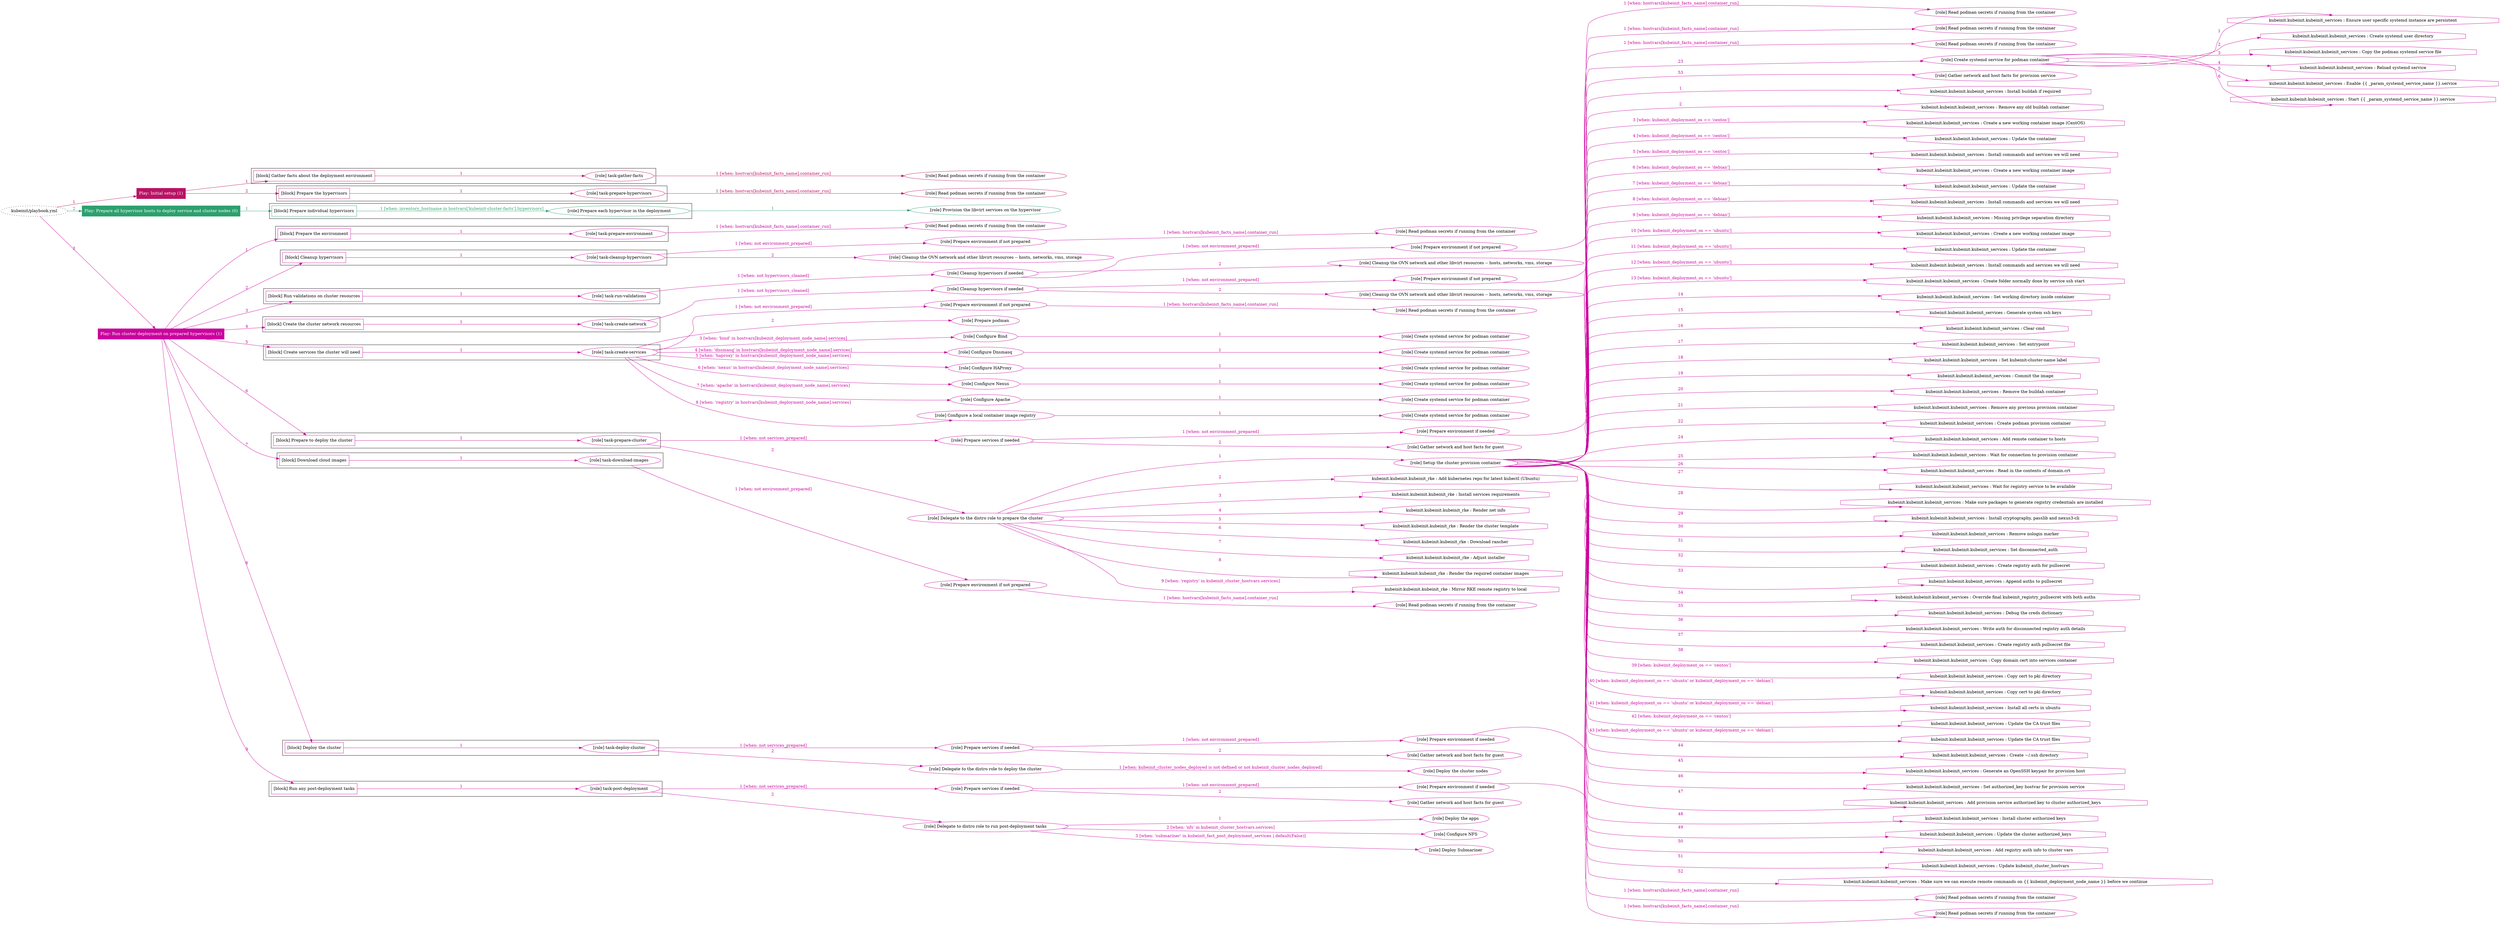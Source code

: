 digraph {
	graph [concentrate=true ordering=in rankdir=LR ratio=fill]
	edge [esep=5 sep=10]
	"kubeinit/playbook.yml" [id=root_node style=dotted]
	play_4ed974c6 [label="Play: Initial setup (1)" color="#ba1264" fontcolor="#ffffff" id=play_4ed974c6 shape=box style=filled tooltip=localhost]
	"kubeinit/playbook.yml" -> play_4ed974c6 [label="1 " color="#ba1264" fontcolor="#ba1264" id=edge_3502dd0c labeltooltip="1 " tooltip="1 "]
	subgraph "Read podman secrets if running from the container" {
		role_e322f9e6 [label="[role] Read podman secrets if running from the container" color="#ba1264" id=role_e322f9e6 tooltip="Read podman secrets if running from the container"]
	}
	subgraph "task-gather-facts" {
		role_d860c1b0 [label="[role] task-gather-facts" color="#ba1264" id=role_d860c1b0 tooltip="task-gather-facts"]
		role_d860c1b0 -> role_e322f9e6 [label="1 [when: hostvars[kubeinit_facts_name].container_run]" color="#ba1264" fontcolor="#ba1264" id=edge_83adfbe0 labeltooltip="1 [when: hostvars[kubeinit_facts_name].container_run]" tooltip="1 [when: hostvars[kubeinit_facts_name].container_run]"]
	}
	subgraph "Read podman secrets if running from the container" {
		role_4dd90dc0 [label="[role] Read podman secrets if running from the container" color="#ba1264" id=role_4dd90dc0 tooltip="Read podman secrets if running from the container"]
	}
	subgraph "task-prepare-hypervisors" {
		role_7896de24 [label="[role] task-prepare-hypervisors" color="#ba1264" id=role_7896de24 tooltip="task-prepare-hypervisors"]
		role_7896de24 -> role_4dd90dc0 [label="1 [when: hostvars[kubeinit_facts_name].container_run]" color="#ba1264" fontcolor="#ba1264" id=edge_e9e4ec7f labeltooltip="1 [when: hostvars[kubeinit_facts_name].container_run]" tooltip="1 [when: hostvars[kubeinit_facts_name].container_run]"]
	}
	subgraph "Play: Initial setup (1)" {
		play_4ed974c6 -> block_23f55a0b [label=1 color="#ba1264" fontcolor="#ba1264" id=edge_6f2272f2 labeltooltip=1 tooltip=1]
		subgraph cluster_block_23f55a0b {
			block_23f55a0b [label="[block] Gather facts about the deployment environment" color="#ba1264" id=block_23f55a0b labeltooltip="Gather facts about the deployment environment" shape=box tooltip="Gather facts about the deployment environment"]
			block_23f55a0b -> role_d860c1b0 [label="1 " color="#ba1264" fontcolor="#ba1264" id=edge_f7263f0b labeltooltip="1 " tooltip="1 "]
		}
		play_4ed974c6 -> block_c9e9b128 [label=2 color="#ba1264" fontcolor="#ba1264" id=edge_e365320d labeltooltip=2 tooltip=2]
		subgraph cluster_block_c9e9b128 {
			block_c9e9b128 [label="[block] Prepare the hypervisors" color="#ba1264" id=block_c9e9b128 labeltooltip="Prepare the hypervisors" shape=box tooltip="Prepare the hypervisors"]
			block_c9e9b128 -> role_7896de24 [label="1 " color="#ba1264" fontcolor="#ba1264" id=edge_f1234fc6 labeltooltip="1 " tooltip="1 "]
		}
	}
	play_cc86005b [label="Play: Prepare all hypervisor hosts to deploy service and cluster nodes (0)" color="#2ca06e" fontcolor="#ffffff" id=play_cc86005b shape=box style=filled tooltip="Play: Prepare all hypervisor hosts to deploy service and cluster nodes (0)"]
	"kubeinit/playbook.yml" -> play_cc86005b [label="2 " color="#2ca06e" fontcolor="#2ca06e" id=edge_940e5cd8 labeltooltip="2 " tooltip="2 "]
	subgraph "Provision the libvirt services on the hypervisor" {
		role_e464e288 [label="[role] Provision the libvirt services on the hypervisor" color="#2ca06e" id=role_e464e288 tooltip="Provision the libvirt services on the hypervisor"]
	}
	subgraph "Prepare each hypervisor in the deployment" {
		role_8704a6bc [label="[role] Prepare each hypervisor in the deployment" color="#2ca06e" id=role_8704a6bc tooltip="Prepare each hypervisor in the deployment"]
		role_8704a6bc -> role_e464e288 [label="1 " color="#2ca06e" fontcolor="#2ca06e" id=edge_99816568 labeltooltip="1 " tooltip="1 "]
	}
	subgraph "Play: Prepare all hypervisor hosts to deploy service and cluster nodes (0)" {
		play_cc86005b -> block_7fe30bbe [label=1 color="#2ca06e" fontcolor="#2ca06e" id=edge_c4c4f1b2 labeltooltip=1 tooltip=1]
		subgraph cluster_block_7fe30bbe {
			block_7fe30bbe [label="[block] Prepare individual hypervisors" color="#2ca06e" id=block_7fe30bbe labeltooltip="Prepare individual hypervisors" shape=box tooltip="Prepare individual hypervisors"]
			block_7fe30bbe -> role_8704a6bc [label="1 [when: inventory_hostname in hostvars['kubeinit-cluster-facts'].hypervisors]" color="#2ca06e" fontcolor="#2ca06e" id=edge_c1729a44 labeltooltip="1 [when: inventory_hostname in hostvars['kubeinit-cluster-facts'].hypervisors]" tooltip="1 [when: inventory_hostname in hostvars['kubeinit-cluster-facts'].hypervisors]"]
		}
	}
	play_bb24039f [label="Play: Run cluster deployment on prepared hypervisors (1)" color="#ca029d" fontcolor="#ffffff" id=play_bb24039f shape=box style=filled tooltip=localhost]
	"kubeinit/playbook.yml" -> play_bb24039f [label="3 " color="#ca029d" fontcolor="#ca029d" id=edge_c0efe6e6 labeltooltip="3 " tooltip="3 "]
	subgraph "Read podman secrets if running from the container" {
		role_c1d3872c [label="[role] Read podman secrets if running from the container" color="#ca029d" id=role_c1d3872c tooltip="Read podman secrets if running from the container"]
	}
	subgraph "task-prepare-environment" {
		role_d5bf420d [label="[role] task-prepare-environment" color="#ca029d" id=role_d5bf420d tooltip="task-prepare-environment"]
		role_d5bf420d -> role_c1d3872c [label="1 [when: hostvars[kubeinit_facts_name].container_run]" color="#ca029d" fontcolor="#ca029d" id=edge_8ee59d4a labeltooltip="1 [when: hostvars[kubeinit_facts_name].container_run]" tooltip="1 [when: hostvars[kubeinit_facts_name].container_run]"]
	}
	subgraph "Read podman secrets if running from the container" {
		role_aff261a1 [label="[role] Read podman secrets if running from the container" color="#ca029d" id=role_aff261a1 tooltip="Read podman secrets if running from the container"]
	}
	subgraph "Prepare environment if not prepared" {
		role_e32c2414 [label="[role] Prepare environment if not prepared" color="#ca029d" id=role_e32c2414 tooltip="Prepare environment if not prepared"]
		role_e32c2414 -> role_aff261a1 [label="1 [when: hostvars[kubeinit_facts_name].container_run]" color="#ca029d" fontcolor="#ca029d" id=edge_7ad17735 labeltooltip="1 [when: hostvars[kubeinit_facts_name].container_run]" tooltip="1 [when: hostvars[kubeinit_facts_name].container_run]"]
	}
	subgraph "Cleanup the OVN network and other libvirt resources -- hosts, networks, vms, storage" {
		role_0198b4a4 [label="[role] Cleanup the OVN network and other libvirt resources -- hosts, networks, vms, storage" color="#ca029d" id=role_0198b4a4 tooltip="Cleanup the OVN network and other libvirt resources -- hosts, networks, vms, storage"]
	}
	subgraph "task-cleanup-hypervisors" {
		role_80fb40d0 [label="[role] task-cleanup-hypervisors" color="#ca029d" id=role_80fb40d0 tooltip="task-cleanup-hypervisors"]
		role_80fb40d0 -> role_e32c2414 [label="1 [when: not environment_prepared]" color="#ca029d" fontcolor="#ca029d" id=edge_966caaab labeltooltip="1 [when: not environment_prepared]" tooltip="1 [when: not environment_prepared]"]
		role_80fb40d0 -> role_0198b4a4 [label="2 " color="#ca029d" fontcolor="#ca029d" id=edge_64e09d07 labeltooltip="2 " tooltip="2 "]
	}
	subgraph "Read podman secrets if running from the container" {
		role_7515bd42 [label="[role] Read podman secrets if running from the container" color="#ca029d" id=role_7515bd42 tooltip="Read podman secrets if running from the container"]
	}
	subgraph "Prepare environment if not prepared" {
		role_5b91c46c [label="[role] Prepare environment if not prepared" color="#ca029d" id=role_5b91c46c tooltip="Prepare environment if not prepared"]
		role_5b91c46c -> role_7515bd42 [label="1 [when: hostvars[kubeinit_facts_name].container_run]" color="#ca029d" fontcolor="#ca029d" id=edge_d69d2ebb labeltooltip="1 [when: hostvars[kubeinit_facts_name].container_run]" tooltip="1 [when: hostvars[kubeinit_facts_name].container_run]"]
	}
	subgraph "Cleanup the OVN network and other libvirt resources -- hosts, networks, vms, storage" {
		role_6e980b68 [label="[role] Cleanup the OVN network and other libvirt resources -- hosts, networks, vms, storage" color="#ca029d" id=role_6e980b68 tooltip="Cleanup the OVN network and other libvirt resources -- hosts, networks, vms, storage"]
	}
	subgraph "Cleanup hypervisors if needed" {
		role_7d8fa575 [label="[role] Cleanup hypervisors if needed" color="#ca029d" id=role_7d8fa575 tooltip="Cleanup hypervisors if needed"]
		role_7d8fa575 -> role_5b91c46c [label="1 [when: not environment_prepared]" color="#ca029d" fontcolor="#ca029d" id=edge_1ff79e64 labeltooltip="1 [when: not environment_prepared]" tooltip="1 [when: not environment_prepared]"]
		role_7d8fa575 -> role_6e980b68 [label="2 " color="#ca029d" fontcolor="#ca029d" id=edge_5e1e6569 labeltooltip="2 " tooltip="2 "]
	}
	subgraph "task-run-validations" {
		role_5085093f [label="[role] task-run-validations" color="#ca029d" id=role_5085093f tooltip="task-run-validations"]
		role_5085093f -> role_7d8fa575 [label="1 [when: not hypervisors_cleaned]" color="#ca029d" fontcolor="#ca029d" id=edge_0d9d2977 labeltooltip="1 [when: not hypervisors_cleaned]" tooltip="1 [when: not hypervisors_cleaned]"]
	}
	subgraph "Read podman secrets if running from the container" {
		role_91914d71 [label="[role] Read podman secrets if running from the container" color="#ca029d" id=role_91914d71 tooltip="Read podman secrets if running from the container"]
	}
	subgraph "Prepare environment if not prepared" {
		role_431698ab [label="[role] Prepare environment if not prepared" color="#ca029d" id=role_431698ab tooltip="Prepare environment if not prepared"]
		role_431698ab -> role_91914d71 [label="1 [when: hostvars[kubeinit_facts_name].container_run]" color="#ca029d" fontcolor="#ca029d" id=edge_a6a7f21a labeltooltip="1 [when: hostvars[kubeinit_facts_name].container_run]" tooltip="1 [when: hostvars[kubeinit_facts_name].container_run]"]
	}
	subgraph "Cleanup the OVN network and other libvirt resources -- hosts, networks, vms, storage" {
		role_076d1257 [label="[role] Cleanup the OVN network and other libvirt resources -- hosts, networks, vms, storage" color="#ca029d" id=role_076d1257 tooltip="Cleanup the OVN network and other libvirt resources -- hosts, networks, vms, storage"]
	}
	subgraph "Cleanup hypervisors if needed" {
		role_8d7de673 [label="[role] Cleanup hypervisors if needed" color="#ca029d" id=role_8d7de673 tooltip="Cleanup hypervisors if needed"]
		role_8d7de673 -> role_431698ab [label="1 [when: not environment_prepared]" color="#ca029d" fontcolor="#ca029d" id=edge_bb134dc6 labeltooltip="1 [when: not environment_prepared]" tooltip="1 [when: not environment_prepared]"]
		role_8d7de673 -> role_076d1257 [label="2 " color="#ca029d" fontcolor="#ca029d" id=edge_6f41121f labeltooltip="2 " tooltip="2 "]
	}
	subgraph "task-create-network" {
		role_d8c6975b [label="[role] task-create-network" color="#ca029d" id=role_d8c6975b tooltip="task-create-network"]
		role_d8c6975b -> role_8d7de673 [label="1 [when: not hypervisors_cleaned]" color="#ca029d" fontcolor="#ca029d" id=edge_0378b106 labeltooltip="1 [when: not hypervisors_cleaned]" tooltip="1 [when: not hypervisors_cleaned]"]
	}
	subgraph "Read podman secrets if running from the container" {
		role_fa3021c0 [label="[role] Read podman secrets if running from the container" color="#ca029d" id=role_fa3021c0 tooltip="Read podman secrets if running from the container"]
	}
	subgraph "Prepare environment if not prepared" {
		role_e2d4dac8 [label="[role] Prepare environment if not prepared" color="#ca029d" id=role_e2d4dac8 tooltip="Prepare environment if not prepared"]
		role_e2d4dac8 -> role_fa3021c0 [label="1 [when: hostvars[kubeinit_facts_name].container_run]" color="#ca029d" fontcolor="#ca029d" id=edge_6b378ffb labeltooltip="1 [when: hostvars[kubeinit_facts_name].container_run]" tooltip="1 [when: hostvars[kubeinit_facts_name].container_run]"]
	}
	subgraph "Prepare podman" {
		role_3dcf66f2 [label="[role] Prepare podman" color="#ca029d" id=role_3dcf66f2 tooltip="Prepare podman"]
	}
	subgraph "Create systemd service for podman container" {
		role_12626666 [label="[role] Create systemd service for podman container" color="#ca029d" id=role_12626666 tooltip="Create systemd service for podman container"]
	}
	subgraph "Configure Bind" {
		role_3e30b95f [label="[role] Configure Bind" color="#ca029d" id=role_3e30b95f tooltip="Configure Bind"]
		role_3e30b95f -> role_12626666 [label="1 " color="#ca029d" fontcolor="#ca029d" id=edge_10f397ec labeltooltip="1 " tooltip="1 "]
	}
	subgraph "Create systemd service for podman container" {
		role_df160503 [label="[role] Create systemd service for podman container" color="#ca029d" id=role_df160503 tooltip="Create systemd service for podman container"]
	}
	subgraph "Configure Dnsmasq" {
		role_0aa73e51 [label="[role] Configure Dnsmasq" color="#ca029d" id=role_0aa73e51 tooltip="Configure Dnsmasq"]
		role_0aa73e51 -> role_df160503 [label="1 " color="#ca029d" fontcolor="#ca029d" id=edge_dd72f3f1 labeltooltip="1 " tooltip="1 "]
	}
	subgraph "Create systemd service for podman container" {
		role_b7735183 [label="[role] Create systemd service for podman container" color="#ca029d" id=role_b7735183 tooltip="Create systemd service for podman container"]
	}
	subgraph "Configure HAProxy" {
		role_95934783 [label="[role] Configure HAProxy" color="#ca029d" id=role_95934783 tooltip="Configure HAProxy"]
		role_95934783 -> role_b7735183 [label="1 " color="#ca029d" fontcolor="#ca029d" id=edge_7c33e314 labeltooltip="1 " tooltip="1 "]
	}
	subgraph "Create systemd service for podman container" {
		role_214136c2 [label="[role] Create systemd service for podman container" color="#ca029d" id=role_214136c2 tooltip="Create systemd service for podman container"]
	}
	subgraph "Configure Nexus" {
		role_41ae2875 [label="[role] Configure Nexus" color="#ca029d" id=role_41ae2875 tooltip="Configure Nexus"]
		role_41ae2875 -> role_214136c2 [label="1 " color="#ca029d" fontcolor="#ca029d" id=edge_87d44594 labeltooltip="1 " tooltip="1 "]
	}
	subgraph "Create systemd service for podman container" {
		role_8a03486b [label="[role] Create systemd service for podman container" color="#ca029d" id=role_8a03486b tooltip="Create systemd service for podman container"]
	}
	subgraph "Configure Apache" {
		role_27036319 [label="[role] Configure Apache" color="#ca029d" id=role_27036319 tooltip="Configure Apache"]
		role_27036319 -> role_8a03486b [label="1 " color="#ca029d" fontcolor="#ca029d" id=edge_68dc4235 labeltooltip="1 " tooltip="1 "]
	}
	subgraph "Create systemd service for podman container" {
		role_c2d51e2f [label="[role] Create systemd service for podman container" color="#ca029d" id=role_c2d51e2f tooltip="Create systemd service for podman container"]
	}
	subgraph "Configure a local container image registry" {
		role_c8f785d3 [label="[role] Configure a local container image registry" color="#ca029d" id=role_c8f785d3 tooltip="Configure a local container image registry"]
		role_c8f785d3 -> role_c2d51e2f [label="1 " color="#ca029d" fontcolor="#ca029d" id=edge_93ef1204 labeltooltip="1 " tooltip="1 "]
	}
	subgraph "task-create-services" {
		role_38660783 [label="[role] task-create-services" color="#ca029d" id=role_38660783 tooltip="task-create-services"]
		role_38660783 -> role_e2d4dac8 [label="1 [when: not environment_prepared]" color="#ca029d" fontcolor="#ca029d" id=edge_6397b952 labeltooltip="1 [when: not environment_prepared]" tooltip="1 [when: not environment_prepared]"]
		role_38660783 -> role_3dcf66f2 [label="2 " color="#ca029d" fontcolor="#ca029d" id=edge_bc6bbf07 labeltooltip="2 " tooltip="2 "]
		role_38660783 -> role_3e30b95f [label="3 [when: 'bind' in hostvars[kubeinit_deployment_node_name].services]" color="#ca029d" fontcolor="#ca029d" id=edge_0931d642 labeltooltip="3 [when: 'bind' in hostvars[kubeinit_deployment_node_name].services]" tooltip="3 [when: 'bind' in hostvars[kubeinit_deployment_node_name].services]"]
		role_38660783 -> role_0aa73e51 [label="4 [when: 'dnsmasq' in hostvars[kubeinit_deployment_node_name].services]" color="#ca029d" fontcolor="#ca029d" id=edge_ec3655fa labeltooltip="4 [when: 'dnsmasq' in hostvars[kubeinit_deployment_node_name].services]" tooltip="4 [when: 'dnsmasq' in hostvars[kubeinit_deployment_node_name].services]"]
		role_38660783 -> role_95934783 [label="5 [when: 'haproxy' in hostvars[kubeinit_deployment_node_name].services]" color="#ca029d" fontcolor="#ca029d" id=edge_9c0e74b7 labeltooltip="5 [when: 'haproxy' in hostvars[kubeinit_deployment_node_name].services]" tooltip="5 [when: 'haproxy' in hostvars[kubeinit_deployment_node_name].services]"]
		role_38660783 -> role_41ae2875 [label="6 [when: 'nexus' in hostvars[kubeinit_deployment_node_name].services]" color="#ca029d" fontcolor="#ca029d" id=edge_87e82765 labeltooltip="6 [when: 'nexus' in hostvars[kubeinit_deployment_node_name].services]" tooltip="6 [when: 'nexus' in hostvars[kubeinit_deployment_node_name].services]"]
		role_38660783 -> role_27036319 [label="7 [when: 'apache' in hostvars[kubeinit_deployment_node_name].services]" color="#ca029d" fontcolor="#ca029d" id=edge_f71b91b1 labeltooltip="7 [when: 'apache' in hostvars[kubeinit_deployment_node_name].services]" tooltip="7 [when: 'apache' in hostvars[kubeinit_deployment_node_name].services]"]
		role_38660783 -> role_c8f785d3 [label="8 [when: 'registry' in hostvars[kubeinit_deployment_node_name].services]" color="#ca029d" fontcolor="#ca029d" id=edge_a7698f1f labeltooltip="8 [when: 'registry' in hostvars[kubeinit_deployment_node_name].services]" tooltip="8 [when: 'registry' in hostvars[kubeinit_deployment_node_name].services]"]
	}
	subgraph "Read podman secrets if running from the container" {
		role_2413148a [label="[role] Read podman secrets if running from the container" color="#ca029d" id=role_2413148a tooltip="Read podman secrets if running from the container"]
	}
	subgraph "Prepare environment if needed" {
		role_d54131b1 [label="[role] Prepare environment if needed" color="#ca029d" id=role_d54131b1 tooltip="Prepare environment if needed"]
		role_d54131b1 -> role_2413148a [label="1 [when: hostvars[kubeinit_facts_name].container_run]" color="#ca029d" fontcolor="#ca029d" id=edge_ad311c39 labeltooltip="1 [when: hostvars[kubeinit_facts_name].container_run]" tooltip="1 [when: hostvars[kubeinit_facts_name].container_run]"]
	}
	subgraph "Gather network and host facts for guest" {
		role_09e1a03f [label="[role] Gather network and host facts for guest" color="#ca029d" id=role_09e1a03f tooltip="Gather network and host facts for guest"]
	}
	subgraph "Prepare services if needed" {
		role_2892faeb [label="[role] Prepare services if needed" color="#ca029d" id=role_2892faeb tooltip="Prepare services if needed"]
		role_2892faeb -> role_d54131b1 [label="1 [when: not environment_prepared]" color="#ca029d" fontcolor="#ca029d" id=edge_34e07ec4 labeltooltip="1 [when: not environment_prepared]" tooltip="1 [when: not environment_prepared]"]
		role_2892faeb -> role_09e1a03f [label="2 " color="#ca029d" fontcolor="#ca029d" id=edge_dc0f452c labeltooltip="2 " tooltip="2 "]
	}
	subgraph "Create systemd service for podman container" {
		role_70157cbc [label="[role] Create systemd service for podman container" color="#ca029d" id=role_70157cbc tooltip="Create systemd service for podman container"]
		task_20022c07 [label="kubeinit.kubeinit.kubeinit_services : Ensure user specific systemd instance are persistent" color="#ca029d" id=task_20022c07 shape=octagon tooltip="kubeinit.kubeinit.kubeinit_services : Ensure user specific systemd instance are persistent"]
		role_70157cbc -> task_20022c07 [label="1 " color="#ca029d" fontcolor="#ca029d" id=edge_4e50287b labeltooltip="1 " tooltip="1 "]
		task_cea78550 [label="kubeinit.kubeinit.kubeinit_services : Create systemd user directory" color="#ca029d" id=task_cea78550 shape=octagon tooltip="kubeinit.kubeinit.kubeinit_services : Create systemd user directory"]
		role_70157cbc -> task_cea78550 [label="2 " color="#ca029d" fontcolor="#ca029d" id=edge_63d82c64 labeltooltip="2 " tooltip="2 "]
		task_78acad8c [label="kubeinit.kubeinit.kubeinit_services : Copy the podman systemd service file" color="#ca029d" id=task_78acad8c shape=octagon tooltip="kubeinit.kubeinit.kubeinit_services : Copy the podman systemd service file"]
		role_70157cbc -> task_78acad8c [label="3 " color="#ca029d" fontcolor="#ca029d" id=edge_37a03a34 labeltooltip="3 " tooltip="3 "]
		task_f22a7503 [label="kubeinit.kubeinit.kubeinit_services : Reload systemd service" color="#ca029d" id=task_f22a7503 shape=octagon tooltip="kubeinit.kubeinit.kubeinit_services : Reload systemd service"]
		role_70157cbc -> task_f22a7503 [label="4 " color="#ca029d" fontcolor="#ca029d" id=edge_1e18ecc4 labeltooltip="4 " tooltip="4 "]
		task_b963e2f5 [label="kubeinit.kubeinit.kubeinit_services : Enable {{ _param_systemd_service_name }}.service" color="#ca029d" id=task_b963e2f5 shape=octagon tooltip="kubeinit.kubeinit.kubeinit_services : Enable {{ _param_systemd_service_name }}.service"]
		role_70157cbc -> task_b963e2f5 [label="5 " color="#ca029d" fontcolor="#ca029d" id=edge_e44602a3 labeltooltip="5 " tooltip="5 "]
		task_1f282bc1 [label="kubeinit.kubeinit.kubeinit_services : Start {{ _param_systemd_service_name }}.service" color="#ca029d" id=task_1f282bc1 shape=octagon tooltip="kubeinit.kubeinit.kubeinit_services : Start {{ _param_systemd_service_name }}.service"]
		role_70157cbc -> task_1f282bc1 [label="6 " color="#ca029d" fontcolor="#ca029d" id=edge_45276f06 labeltooltip="6 " tooltip="6 "]
	}
	subgraph "Gather network and host facts for provision service" {
		role_62321b39 [label="[role] Gather network and host facts for provision service" color="#ca029d" id=role_62321b39 tooltip="Gather network and host facts for provision service"]
	}
	subgraph "Setup the cluster provision container" {
		role_de0db20b [label="[role] Setup the cluster provision container" color="#ca029d" id=role_de0db20b tooltip="Setup the cluster provision container"]
		task_02db4e85 [label="kubeinit.kubeinit.kubeinit_services : Install buildah if required" color="#ca029d" id=task_02db4e85 shape=octagon tooltip="kubeinit.kubeinit.kubeinit_services : Install buildah if required"]
		role_de0db20b -> task_02db4e85 [label="1 " color="#ca029d" fontcolor="#ca029d" id=edge_87e5dd96 labeltooltip="1 " tooltip="1 "]
		task_91f413b6 [label="kubeinit.kubeinit.kubeinit_services : Remove any old buildah container" color="#ca029d" id=task_91f413b6 shape=octagon tooltip="kubeinit.kubeinit.kubeinit_services : Remove any old buildah container"]
		role_de0db20b -> task_91f413b6 [label="2 " color="#ca029d" fontcolor="#ca029d" id=edge_334c8a9c labeltooltip="2 " tooltip="2 "]
		task_5f9f1f0c [label="kubeinit.kubeinit.kubeinit_services : Create a new working container image (CentOS)" color="#ca029d" id=task_5f9f1f0c shape=octagon tooltip="kubeinit.kubeinit.kubeinit_services : Create a new working container image (CentOS)"]
		role_de0db20b -> task_5f9f1f0c [label="3 [when: kubeinit_deployment_os == 'centos']" color="#ca029d" fontcolor="#ca029d" id=edge_e6c5e401 labeltooltip="3 [when: kubeinit_deployment_os == 'centos']" tooltip="3 [when: kubeinit_deployment_os == 'centos']"]
		task_2d605b63 [label="kubeinit.kubeinit.kubeinit_services : Update the container" color="#ca029d" id=task_2d605b63 shape=octagon tooltip="kubeinit.kubeinit.kubeinit_services : Update the container"]
		role_de0db20b -> task_2d605b63 [label="4 [when: kubeinit_deployment_os == 'centos']" color="#ca029d" fontcolor="#ca029d" id=edge_805f4c48 labeltooltip="4 [when: kubeinit_deployment_os == 'centos']" tooltip="4 [when: kubeinit_deployment_os == 'centos']"]
		task_6f984af8 [label="kubeinit.kubeinit.kubeinit_services : Install commands and services we will need" color="#ca029d" id=task_6f984af8 shape=octagon tooltip="kubeinit.kubeinit.kubeinit_services : Install commands and services we will need"]
		role_de0db20b -> task_6f984af8 [label="5 [when: kubeinit_deployment_os == 'centos']" color="#ca029d" fontcolor="#ca029d" id=edge_badac0a1 labeltooltip="5 [when: kubeinit_deployment_os == 'centos']" tooltip="5 [when: kubeinit_deployment_os == 'centos']"]
		task_a5fc5082 [label="kubeinit.kubeinit.kubeinit_services : Create a new working container image" color="#ca029d" id=task_a5fc5082 shape=octagon tooltip="kubeinit.kubeinit.kubeinit_services : Create a new working container image"]
		role_de0db20b -> task_a5fc5082 [label="6 [when: kubeinit_deployment_os == 'debian']" color="#ca029d" fontcolor="#ca029d" id=edge_8ec15257 labeltooltip="6 [when: kubeinit_deployment_os == 'debian']" tooltip="6 [when: kubeinit_deployment_os == 'debian']"]
		task_f809bf6d [label="kubeinit.kubeinit.kubeinit_services : Update the container" color="#ca029d" id=task_f809bf6d shape=octagon tooltip="kubeinit.kubeinit.kubeinit_services : Update the container"]
		role_de0db20b -> task_f809bf6d [label="7 [when: kubeinit_deployment_os == 'debian']" color="#ca029d" fontcolor="#ca029d" id=edge_8b2e5044 labeltooltip="7 [when: kubeinit_deployment_os == 'debian']" tooltip="7 [when: kubeinit_deployment_os == 'debian']"]
		task_42e2eb56 [label="kubeinit.kubeinit.kubeinit_services : Install commands and services we will need" color="#ca029d" id=task_42e2eb56 shape=octagon tooltip="kubeinit.kubeinit.kubeinit_services : Install commands and services we will need"]
		role_de0db20b -> task_42e2eb56 [label="8 [when: kubeinit_deployment_os == 'debian']" color="#ca029d" fontcolor="#ca029d" id=edge_135ae6de labeltooltip="8 [when: kubeinit_deployment_os == 'debian']" tooltip="8 [when: kubeinit_deployment_os == 'debian']"]
		task_4439094c [label="kubeinit.kubeinit.kubeinit_services : Missing privilege separation directory" color="#ca029d" id=task_4439094c shape=octagon tooltip="kubeinit.kubeinit.kubeinit_services : Missing privilege separation directory"]
		role_de0db20b -> task_4439094c [label="9 [when: kubeinit_deployment_os == 'debian']" color="#ca029d" fontcolor="#ca029d" id=edge_8c333a1e labeltooltip="9 [when: kubeinit_deployment_os == 'debian']" tooltip="9 [when: kubeinit_deployment_os == 'debian']"]
		task_e1647133 [label="kubeinit.kubeinit.kubeinit_services : Create a new working container image" color="#ca029d" id=task_e1647133 shape=octagon tooltip="kubeinit.kubeinit.kubeinit_services : Create a new working container image"]
		role_de0db20b -> task_e1647133 [label="10 [when: kubeinit_deployment_os == 'ubuntu']" color="#ca029d" fontcolor="#ca029d" id=edge_358fc568 labeltooltip="10 [when: kubeinit_deployment_os == 'ubuntu']" tooltip="10 [when: kubeinit_deployment_os == 'ubuntu']"]
		task_1a5c662f [label="kubeinit.kubeinit.kubeinit_services : Update the container" color="#ca029d" id=task_1a5c662f shape=octagon tooltip="kubeinit.kubeinit.kubeinit_services : Update the container"]
		role_de0db20b -> task_1a5c662f [label="11 [when: kubeinit_deployment_os == 'ubuntu']" color="#ca029d" fontcolor="#ca029d" id=edge_9c50dcee labeltooltip="11 [when: kubeinit_deployment_os == 'ubuntu']" tooltip="11 [when: kubeinit_deployment_os == 'ubuntu']"]
		task_e17d2db9 [label="kubeinit.kubeinit.kubeinit_services : Install commands and services we will need" color="#ca029d" id=task_e17d2db9 shape=octagon tooltip="kubeinit.kubeinit.kubeinit_services : Install commands and services we will need"]
		role_de0db20b -> task_e17d2db9 [label="12 [when: kubeinit_deployment_os == 'ubuntu']" color="#ca029d" fontcolor="#ca029d" id=edge_8b3d9ca4 labeltooltip="12 [when: kubeinit_deployment_os == 'ubuntu']" tooltip="12 [when: kubeinit_deployment_os == 'ubuntu']"]
		task_90f1e8e7 [label="kubeinit.kubeinit.kubeinit_services : Create folder normally done by service ssh start" color="#ca029d" id=task_90f1e8e7 shape=octagon tooltip="kubeinit.kubeinit.kubeinit_services : Create folder normally done by service ssh start"]
		role_de0db20b -> task_90f1e8e7 [label="13 [when: kubeinit_deployment_os == 'ubuntu']" color="#ca029d" fontcolor="#ca029d" id=edge_8fca3e33 labeltooltip="13 [when: kubeinit_deployment_os == 'ubuntu']" tooltip="13 [when: kubeinit_deployment_os == 'ubuntu']"]
		task_dc4d7e87 [label="kubeinit.kubeinit.kubeinit_services : Set working directory inside container" color="#ca029d" id=task_dc4d7e87 shape=octagon tooltip="kubeinit.kubeinit.kubeinit_services : Set working directory inside container"]
		role_de0db20b -> task_dc4d7e87 [label="14 " color="#ca029d" fontcolor="#ca029d" id=edge_efc23e7f labeltooltip="14 " tooltip="14 "]
		task_44ed0af4 [label="kubeinit.kubeinit.kubeinit_services : Generate system ssh keys" color="#ca029d" id=task_44ed0af4 shape=octagon tooltip="kubeinit.kubeinit.kubeinit_services : Generate system ssh keys"]
		role_de0db20b -> task_44ed0af4 [label="15 " color="#ca029d" fontcolor="#ca029d" id=edge_3026b5ff labeltooltip="15 " tooltip="15 "]
		task_cedf438a [label="kubeinit.kubeinit.kubeinit_services : Clear cmd" color="#ca029d" id=task_cedf438a shape=octagon tooltip="kubeinit.kubeinit.kubeinit_services : Clear cmd"]
		role_de0db20b -> task_cedf438a [label="16 " color="#ca029d" fontcolor="#ca029d" id=edge_df83df07 labeltooltip="16 " tooltip="16 "]
		task_dcb5ef74 [label="kubeinit.kubeinit.kubeinit_services : Set entrypoint" color="#ca029d" id=task_dcb5ef74 shape=octagon tooltip="kubeinit.kubeinit.kubeinit_services : Set entrypoint"]
		role_de0db20b -> task_dcb5ef74 [label="17 " color="#ca029d" fontcolor="#ca029d" id=edge_9e967dd7 labeltooltip="17 " tooltip="17 "]
		task_5706ee3c [label="kubeinit.kubeinit.kubeinit_services : Set kubeinit-cluster-name label" color="#ca029d" id=task_5706ee3c shape=octagon tooltip="kubeinit.kubeinit.kubeinit_services : Set kubeinit-cluster-name label"]
		role_de0db20b -> task_5706ee3c [label="18 " color="#ca029d" fontcolor="#ca029d" id=edge_2493bd15 labeltooltip="18 " tooltip="18 "]
		task_3963a590 [label="kubeinit.kubeinit.kubeinit_services : Commit the image" color="#ca029d" id=task_3963a590 shape=octagon tooltip="kubeinit.kubeinit.kubeinit_services : Commit the image"]
		role_de0db20b -> task_3963a590 [label="19 " color="#ca029d" fontcolor="#ca029d" id=edge_9200afff labeltooltip="19 " tooltip="19 "]
		task_97f08a5e [label="kubeinit.kubeinit.kubeinit_services : Remove the buildah container" color="#ca029d" id=task_97f08a5e shape=octagon tooltip="kubeinit.kubeinit.kubeinit_services : Remove the buildah container"]
		role_de0db20b -> task_97f08a5e [label="20 " color="#ca029d" fontcolor="#ca029d" id=edge_6e6ec2bb labeltooltip="20 " tooltip="20 "]
		task_28475a24 [label="kubeinit.kubeinit.kubeinit_services : Remove any previous provision container" color="#ca029d" id=task_28475a24 shape=octagon tooltip="kubeinit.kubeinit.kubeinit_services : Remove any previous provision container"]
		role_de0db20b -> task_28475a24 [label="21 " color="#ca029d" fontcolor="#ca029d" id=edge_eec9795d labeltooltip="21 " tooltip="21 "]
		task_5122ae64 [label="kubeinit.kubeinit.kubeinit_services : Create podman provision container" color="#ca029d" id=task_5122ae64 shape=octagon tooltip="kubeinit.kubeinit.kubeinit_services : Create podman provision container"]
		role_de0db20b -> task_5122ae64 [label="22 " color="#ca029d" fontcolor="#ca029d" id=edge_4dfa0adf labeltooltip="22 " tooltip="22 "]
		role_de0db20b -> role_70157cbc [label="23 " color="#ca029d" fontcolor="#ca029d" id=edge_117e0f57 labeltooltip="23 " tooltip="23 "]
		task_caac3fd9 [label="kubeinit.kubeinit.kubeinit_services : Add remote container to hosts" color="#ca029d" id=task_caac3fd9 shape=octagon tooltip="kubeinit.kubeinit.kubeinit_services : Add remote container to hosts"]
		role_de0db20b -> task_caac3fd9 [label="24 " color="#ca029d" fontcolor="#ca029d" id=edge_b342de4f labeltooltip="24 " tooltip="24 "]
		task_dd014dfd [label="kubeinit.kubeinit.kubeinit_services : Wait for connection to provision container" color="#ca029d" id=task_dd014dfd shape=octagon tooltip="kubeinit.kubeinit.kubeinit_services : Wait for connection to provision container"]
		role_de0db20b -> task_dd014dfd [label="25 " color="#ca029d" fontcolor="#ca029d" id=edge_1a0cfa9c labeltooltip="25 " tooltip="25 "]
		task_f0749015 [label="kubeinit.kubeinit.kubeinit_services : Read in the contents of domain.crt" color="#ca029d" id=task_f0749015 shape=octagon tooltip="kubeinit.kubeinit.kubeinit_services : Read in the contents of domain.crt"]
		role_de0db20b -> task_f0749015 [label="26 " color="#ca029d" fontcolor="#ca029d" id=edge_6d2fd2f9 labeltooltip="26 " tooltip="26 "]
		task_242573e3 [label="kubeinit.kubeinit.kubeinit_services : Wait for registry service to be available" color="#ca029d" id=task_242573e3 shape=octagon tooltip="kubeinit.kubeinit.kubeinit_services : Wait for registry service to be available"]
		role_de0db20b -> task_242573e3 [label="27 " color="#ca029d" fontcolor="#ca029d" id=edge_150c3c6f labeltooltip="27 " tooltip="27 "]
		task_d1a34ba3 [label="kubeinit.kubeinit.kubeinit_services : Make sure packages to generate registry credentials are installed" color="#ca029d" id=task_d1a34ba3 shape=octagon tooltip="kubeinit.kubeinit.kubeinit_services : Make sure packages to generate registry credentials are installed"]
		role_de0db20b -> task_d1a34ba3 [label="28 " color="#ca029d" fontcolor="#ca029d" id=edge_8b05b715 labeltooltip="28 " tooltip="28 "]
		task_a5c45018 [label="kubeinit.kubeinit.kubeinit_services : Install cryptography, passlib and nexus3-cli" color="#ca029d" id=task_a5c45018 shape=octagon tooltip="kubeinit.kubeinit.kubeinit_services : Install cryptography, passlib and nexus3-cli"]
		role_de0db20b -> task_a5c45018 [label="29 " color="#ca029d" fontcolor="#ca029d" id=edge_33427df0 labeltooltip="29 " tooltip="29 "]
		task_180e7c58 [label="kubeinit.kubeinit.kubeinit_services : Remove nologin marker" color="#ca029d" id=task_180e7c58 shape=octagon tooltip="kubeinit.kubeinit.kubeinit_services : Remove nologin marker"]
		role_de0db20b -> task_180e7c58 [label="30 " color="#ca029d" fontcolor="#ca029d" id=edge_981399c1 labeltooltip="30 " tooltip="30 "]
		task_9275677d [label="kubeinit.kubeinit.kubeinit_services : Set disconnected_auth" color="#ca029d" id=task_9275677d shape=octagon tooltip="kubeinit.kubeinit.kubeinit_services : Set disconnected_auth"]
		role_de0db20b -> task_9275677d [label="31 " color="#ca029d" fontcolor="#ca029d" id=edge_4f426038 labeltooltip="31 " tooltip="31 "]
		task_07e39d62 [label="kubeinit.kubeinit.kubeinit_services : Create registry auth for pullsecret" color="#ca029d" id=task_07e39d62 shape=octagon tooltip="kubeinit.kubeinit.kubeinit_services : Create registry auth for pullsecret"]
		role_de0db20b -> task_07e39d62 [label="32 " color="#ca029d" fontcolor="#ca029d" id=edge_3f4a6cab labeltooltip="32 " tooltip="32 "]
		task_e61ac2c6 [label="kubeinit.kubeinit.kubeinit_services : Append auths to pullsecret" color="#ca029d" id=task_e61ac2c6 shape=octagon tooltip="kubeinit.kubeinit.kubeinit_services : Append auths to pullsecret"]
		role_de0db20b -> task_e61ac2c6 [label="33 " color="#ca029d" fontcolor="#ca029d" id=edge_1302ff94 labeltooltip="33 " tooltip="33 "]
		task_dd4adf25 [label="kubeinit.kubeinit.kubeinit_services : Override final kubeinit_registry_pullsecret with both auths" color="#ca029d" id=task_dd4adf25 shape=octagon tooltip="kubeinit.kubeinit.kubeinit_services : Override final kubeinit_registry_pullsecret with both auths"]
		role_de0db20b -> task_dd4adf25 [label="34 " color="#ca029d" fontcolor="#ca029d" id=edge_5431cf69 labeltooltip="34 " tooltip="34 "]
		task_186805d4 [label="kubeinit.kubeinit.kubeinit_services : Debug the creds dictionary" color="#ca029d" id=task_186805d4 shape=octagon tooltip="kubeinit.kubeinit.kubeinit_services : Debug the creds dictionary"]
		role_de0db20b -> task_186805d4 [label="35 " color="#ca029d" fontcolor="#ca029d" id=edge_a76d1832 labeltooltip="35 " tooltip="35 "]
		task_7f302727 [label="kubeinit.kubeinit.kubeinit_services : Write auth for disconnected registry auth details" color="#ca029d" id=task_7f302727 shape=octagon tooltip="kubeinit.kubeinit.kubeinit_services : Write auth for disconnected registry auth details"]
		role_de0db20b -> task_7f302727 [label="36 " color="#ca029d" fontcolor="#ca029d" id=edge_68d92204 labeltooltip="36 " tooltip="36 "]
		task_e9251d04 [label="kubeinit.kubeinit.kubeinit_services : Create registry auth pullsecret file" color="#ca029d" id=task_e9251d04 shape=octagon tooltip="kubeinit.kubeinit.kubeinit_services : Create registry auth pullsecret file"]
		role_de0db20b -> task_e9251d04 [label="37 " color="#ca029d" fontcolor="#ca029d" id=edge_721f2b8f labeltooltip="37 " tooltip="37 "]
		task_1d7e4283 [label="kubeinit.kubeinit.kubeinit_services : Copy domain cert into services container" color="#ca029d" id=task_1d7e4283 shape=octagon tooltip="kubeinit.kubeinit.kubeinit_services : Copy domain cert into services container"]
		role_de0db20b -> task_1d7e4283 [label="38 " color="#ca029d" fontcolor="#ca029d" id=edge_c5608253 labeltooltip="38 " tooltip="38 "]
		task_4dfd7ace [label="kubeinit.kubeinit.kubeinit_services : Copy cert to pki directory" color="#ca029d" id=task_4dfd7ace shape=octagon tooltip="kubeinit.kubeinit.kubeinit_services : Copy cert to pki directory"]
		role_de0db20b -> task_4dfd7ace [label="39 [when: kubeinit_deployment_os == 'centos']" color="#ca029d" fontcolor="#ca029d" id=edge_2c21aaa1 labeltooltip="39 [when: kubeinit_deployment_os == 'centos']" tooltip="39 [when: kubeinit_deployment_os == 'centos']"]
		task_a69e3cc8 [label="kubeinit.kubeinit.kubeinit_services : Copy cert to pki directory" color="#ca029d" id=task_a69e3cc8 shape=octagon tooltip="kubeinit.kubeinit.kubeinit_services : Copy cert to pki directory"]
		role_de0db20b -> task_a69e3cc8 [label="40 [when: kubeinit_deployment_os == 'ubuntu' or kubeinit_deployment_os == 'debian']" color="#ca029d" fontcolor="#ca029d" id=edge_b0054ac6 labeltooltip="40 [when: kubeinit_deployment_os == 'ubuntu' or kubeinit_deployment_os == 'debian']" tooltip="40 [when: kubeinit_deployment_os == 'ubuntu' or kubeinit_deployment_os == 'debian']"]
		task_1212912a [label="kubeinit.kubeinit.kubeinit_services : Install all certs in ubuntu" color="#ca029d" id=task_1212912a shape=octagon tooltip="kubeinit.kubeinit.kubeinit_services : Install all certs in ubuntu"]
		role_de0db20b -> task_1212912a [label="41 [when: kubeinit_deployment_os == 'ubuntu' or kubeinit_deployment_os == 'debian']" color="#ca029d" fontcolor="#ca029d" id=edge_8afc8ec2 labeltooltip="41 [when: kubeinit_deployment_os == 'ubuntu' or kubeinit_deployment_os == 'debian']" tooltip="41 [when: kubeinit_deployment_os == 'ubuntu' or kubeinit_deployment_os == 'debian']"]
		task_69c4f186 [label="kubeinit.kubeinit.kubeinit_services : Update the CA trust files" color="#ca029d" id=task_69c4f186 shape=octagon tooltip="kubeinit.kubeinit.kubeinit_services : Update the CA trust files"]
		role_de0db20b -> task_69c4f186 [label="42 [when: kubeinit_deployment_os == 'centos']" color="#ca029d" fontcolor="#ca029d" id=edge_8c69ff16 labeltooltip="42 [when: kubeinit_deployment_os == 'centos']" tooltip="42 [when: kubeinit_deployment_os == 'centos']"]
		task_80bc683c [label="kubeinit.kubeinit.kubeinit_services : Update the CA trust files" color="#ca029d" id=task_80bc683c shape=octagon tooltip="kubeinit.kubeinit.kubeinit_services : Update the CA trust files"]
		role_de0db20b -> task_80bc683c [label="43 [when: kubeinit_deployment_os == 'ubuntu' or kubeinit_deployment_os == 'debian']" color="#ca029d" fontcolor="#ca029d" id=edge_cfb3346a labeltooltip="43 [when: kubeinit_deployment_os == 'ubuntu' or kubeinit_deployment_os == 'debian']" tooltip="43 [when: kubeinit_deployment_os == 'ubuntu' or kubeinit_deployment_os == 'debian']"]
		task_d35b8e5c [label="kubeinit.kubeinit.kubeinit_services : Create ~/.ssh directory" color="#ca029d" id=task_d35b8e5c shape=octagon tooltip="kubeinit.kubeinit.kubeinit_services : Create ~/.ssh directory"]
		role_de0db20b -> task_d35b8e5c [label="44 " color="#ca029d" fontcolor="#ca029d" id=edge_593b5379 labeltooltip="44 " tooltip="44 "]
		task_fc0524dc [label="kubeinit.kubeinit.kubeinit_services : Generate an OpenSSH keypair for provision host" color="#ca029d" id=task_fc0524dc shape=octagon tooltip="kubeinit.kubeinit.kubeinit_services : Generate an OpenSSH keypair for provision host"]
		role_de0db20b -> task_fc0524dc [label="45 " color="#ca029d" fontcolor="#ca029d" id=edge_9458a2c3 labeltooltip="45 " tooltip="45 "]
		task_bf423c3d [label="kubeinit.kubeinit.kubeinit_services : Set authorized_key hostvar for provision service" color="#ca029d" id=task_bf423c3d shape=octagon tooltip="kubeinit.kubeinit.kubeinit_services : Set authorized_key hostvar for provision service"]
		role_de0db20b -> task_bf423c3d [label="46 " color="#ca029d" fontcolor="#ca029d" id=edge_b8a2e542 labeltooltip="46 " tooltip="46 "]
		task_f619f7f1 [label="kubeinit.kubeinit.kubeinit_services : Add provision service authorized key to cluster authorized_keys" color="#ca029d" id=task_f619f7f1 shape=octagon tooltip="kubeinit.kubeinit.kubeinit_services : Add provision service authorized key to cluster authorized_keys"]
		role_de0db20b -> task_f619f7f1 [label="47 " color="#ca029d" fontcolor="#ca029d" id=edge_6324d29c labeltooltip="47 " tooltip="47 "]
		task_381d2e3c [label="kubeinit.kubeinit.kubeinit_services : Install cluster authorized keys" color="#ca029d" id=task_381d2e3c shape=octagon tooltip="kubeinit.kubeinit.kubeinit_services : Install cluster authorized keys"]
		role_de0db20b -> task_381d2e3c [label="48 " color="#ca029d" fontcolor="#ca029d" id=edge_39c9bc51 labeltooltip="48 " tooltip="48 "]
		task_6d156204 [label="kubeinit.kubeinit.kubeinit_services : Update the cluster authorized_keys" color="#ca029d" id=task_6d156204 shape=octagon tooltip="kubeinit.kubeinit.kubeinit_services : Update the cluster authorized_keys"]
		role_de0db20b -> task_6d156204 [label="49 " color="#ca029d" fontcolor="#ca029d" id=edge_d61bfd5e labeltooltip="49 " tooltip="49 "]
		task_df8b4423 [label="kubeinit.kubeinit.kubeinit_services : Add registry auth info to cluster vars" color="#ca029d" id=task_df8b4423 shape=octagon tooltip="kubeinit.kubeinit.kubeinit_services : Add registry auth info to cluster vars"]
		role_de0db20b -> task_df8b4423 [label="50 " color="#ca029d" fontcolor="#ca029d" id=edge_0a8af326 labeltooltip="50 " tooltip="50 "]
		task_873e2dcb [label="kubeinit.kubeinit.kubeinit_services : Update kubeinit_cluster_hostvars" color="#ca029d" id=task_873e2dcb shape=octagon tooltip="kubeinit.kubeinit.kubeinit_services : Update kubeinit_cluster_hostvars"]
		role_de0db20b -> task_873e2dcb [label="51 " color="#ca029d" fontcolor="#ca029d" id=edge_aa3ab126 labeltooltip="51 " tooltip="51 "]
		task_143a41ea [label="kubeinit.kubeinit.kubeinit_services : Make sure we can execute remote commands on {{ kubeinit_deployment_node_name }} before we continue" color="#ca029d" id=task_143a41ea shape=octagon tooltip="kubeinit.kubeinit.kubeinit_services : Make sure we can execute remote commands on {{ kubeinit_deployment_node_name }} before we continue"]
		role_de0db20b -> task_143a41ea [label="52 " color="#ca029d" fontcolor="#ca029d" id=edge_49782d8b labeltooltip="52 " tooltip="52 "]
		role_de0db20b -> role_62321b39 [label="53 " color="#ca029d" fontcolor="#ca029d" id=edge_62a6e2ed labeltooltip="53 " tooltip="53 "]
	}
	subgraph "Delegate to the distro role to prepare the cluster" {
		role_2ea9b2bd [label="[role] Delegate to the distro role to prepare the cluster" color="#ca029d" id=role_2ea9b2bd tooltip="Delegate to the distro role to prepare the cluster"]
		role_2ea9b2bd -> role_de0db20b [label="1 " color="#ca029d" fontcolor="#ca029d" id=edge_0db1fb18 labeltooltip="1 " tooltip="1 "]
		task_4cb5dc7c [label="kubeinit.kubeinit.kubeinit_rke : Add kubernetes repo for latest kubectl (Ubuntu)" color="#ca029d" id=task_4cb5dc7c shape=octagon tooltip="kubeinit.kubeinit.kubeinit_rke : Add kubernetes repo for latest kubectl (Ubuntu)"]
		role_2ea9b2bd -> task_4cb5dc7c [label="2 " color="#ca029d" fontcolor="#ca029d" id=edge_3338d162 labeltooltip="2 " tooltip="2 "]
		task_cd83b2d3 [label="kubeinit.kubeinit.kubeinit_rke : Install services requirements" color="#ca029d" id=task_cd83b2d3 shape=octagon tooltip="kubeinit.kubeinit.kubeinit_rke : Install services requirements"]
		role_2ea9b2bd -> task_cd83b2d3 [label="3 " color="#ca029d" fontcolor="#ca029d" id=edge_d5432676 labeltooltip="3 " tooltip="3 "]
		task_324be1f3 [label="kubeinit.kubeinit.kubeinit_rke : Render net info" color="#ca029d" id=task_324be1f3 shape=octagon tooltip="kubeinit.kubeinit.kubeinit_rke : Render net info"]
		role_2ea9b2bd -> task_324be1f3 [label="4 " color="#ca029d" fontcolor="#ca029d" id=edge_143bb4c4 labeltooltip="4 " tooltip="4 "]
		task_da7dfb98 [label="kubeinit.kubeinit.kubeinit_rke : Render the cluster template" color="#ca029d" id=task_da7dfb98 shape=octagon tooltip="kubeinit.kubeinit.kubeinit_rke : Render the cluster template"]
		role_2ea9b2bd -> task_da7dfb98 [label="5 " color="#ca029d" fontcolor="#ca029d" id=edge_762941c2 labeltooltip="5 " tooltip="5 "]
		task_1790ac21 [label="kubeinit.kubeinit.kubeinit_rke : Download rancher" color="#ca029d" id=task_1790ac21 shape=octagon tooltip="kubeinit.kubeinit.kubeinit_rke : Download rancher"]
		role_2ea9b2bd -> task_1790ac21 [label="6 " color="#ca029d" fontcolor="#ca029d" id=edge_b3e52514 labeltooltip="6 " tooltip="6 "]
		task_0175680b [label="kubeinit.kubeinit.kubeinit_rke : Adjust installer" color="#ca029d" id=task_0175680b shape=octagon tooltip="kubeinit.kubeinit.kubeinit_rke : Adjust installer"]
		role_2ea9b2bd -> task_0175680b [label="7 " color="#ca029d" fontcolor="#ca029d" id=edge_3419a881 labeltooltip="7 " tooltip="7 "]
		task_0b3675a3 [label="kubeinit.kubeinit.kubeinit_rke : Render the required container images" color="#ca029d" id=task_0b3675a3 shape=octagon tooltip="kubeinit.kubeinit.kubeinit_rke : Render the required container images"]
		role_2ea9b2bd -> task_0b3675a3 [label="8 " color="#ca029d" fontcolor="#ca029d" id=edge_869cbf70 labeltooltip="8 " tooltip="8 "]
		task_05e4f9fc [label="kubeinit.kubeinit.kubeinit_rke : Mirror RKE remote registry to local" color="#ca029d" id=task_05e4f9fc shape=octagon tooltip="kubeinit.kubeinit.kubeinit_rke : Mirror RKE remote registry to local"]
		role_2ea9b2bd -> task_05e4f9fc [label="9 [when: 'registry' in kubeinit_cluster_hostvars.services]" color="#ca029d" fontcolor="#ca029d" id=edge_8d0606bb labeltooltip="9 [when: 'registry' in kubeinit_cluster_hostvars.services]" tooltip="9 [when: 'registry' in kubeinit_cluster_hostvars.services]"]
	}
	subgraph "task-prepare-cluster" {
		role_e98d73e3 [label="[role] task-prepare-cluster" color="#ca029d" id=role_e98d73e3 tooltip="task-prepare-cluster"]
		role_e98d73e3 -> role_2892faeb [label="1 [when: not services_prepared]" color="#ca029d" fontcolor="#ca029d" id=edge_a90e9677 labeltooltip="1 [when: not services_prepared]" tooltip="1 [when: not services_prepared]"]
		role_e98d73e3 -> role_2ea9b2bd [label="2 " color="#ca029d" fontcolor="#ca029d" id=edge_7ad8309b labeltooltip="2 " tooltip="2 "]
	}
	subgraph "Read podman secrets if running from the container" {
		role_a4e3d9a5 [label="[role] Read podman secrets if running from the container" color="#ca029d" id=role_a4e3d9a5 tooltip="Read podman secrets if running from the container"]
	}
	subgraph "Prepare environment if not prepared" {
		role_25b88e53 [label="[role] Prepare environment if not prepared" color="#ca029d" id=role_25b88e53 tooltip="Prepare environment if not prepared"]
		role_25b88e53 -> role_a4e3d9a5 [label="1 [when: hostvars[kubeinit_facts_name].container_run]" color="#ca029d" fontcolor="#ca029d" id=edge_80224903 labeltooltip="1 [when: hostvars[kubeinit_facts_name].container_run]" tooltip="1 [when: hostvars[kubeinit_facts_name].container_run]"]
	}
	subgraph "task-download-images" {
		role_4b3f9fbf [label="[role] task-download-images" color="#ca029d" id=role_4b3f9fbf tooltip="task-download-images"]
		role_4b3f9fbf -> role_25b88e53 [label="1 [when: not environment_prepared]" color="#ca029d" fontcolor="#ca029d" id=edge_3357d976 labeltooltip="1 [when: not environment_prepared]" tooltip="1 [when: not environment_prepared]"]
	}
	subgraph "Read podman secrets if running from the container" {
		role_5fc4a82a [label="[role] Read podman secrets if running from the container" color="#ca029d" id=role_5fc4a82a tooltip="Read podman secrets if running from the container"]
	}
	subgraph "Prepare environment if needed" {
		role_4084a92a [label="[role] Prepare environment if needed" color="#ca029d" id=role_4084a92a tooltip="Prepare environment if needed"]
		role_4084a92a -> role_5fc4a82a [label="1 [when: hostvars[kubeinit_facts_name].container_run]" color="#ca029d" fontcolor="#ca029d" id=edge_dc64de65 labeltooltip="1 [when: hostvars[kubeinit_facts_name].container_run]" tooltip="1 [when: hostvars[kubeinit_facts_name].container_run]"]
	}
	subgraph "Gather network and host facts for guest" {
		role_88cc8d6b [label="[role] Gather network and host facts for guest" color="#ca029d" id=role_88cc8d6b tooltip="Gather network and host facts for guest"]
	}
	subgraph "Prepare services if needed" {
		role_a58229c6 [label="[role] Prepare services if needed" color="#ca029d" id=role_a58229c6 tooltip="Prepare services if needed"]
		role_a58229c6 -> role_4084a92a [label="1 [when: not environment_prepared]" color="#ca029d" fontcolor="#ca029d" id=edge_1f7f2eaa labeltooltip="1 [when: not environment_prepared]" tooltip="1 [when: not environment_prepared]"]
		role_a58229c6 -> role_88cc8d6b [label="2 " color="#ca029d" fontcolor="#ca029d" id=edge_c05c0f6a labeltooltip="2 " tooltip="2 "]
	}
	subgraph "Deploy the cluster nodes" {
		role_2c757809 [label="[role] Deploy the cluster nodes" color="#ca029d" id=role_2c757809 tooltip="Deploy the cluster nodes"]
	}
	subgraph "Delegate to the distro role to deploy the cluster" {
		role_40cb1ac1 [label="[role] Delegate to the distro role to deploy the cluster" color="#ca029d" id=role_40cb1ac1 tooltip="Delegate to the distro role to deploy the cluster"]
		role_40cb1ac1 -> role_2c757809 [label="1 [when: kubeinit_cluster_nodes_deployed is not defined or not kubeinit_cluster_nodes_deployed]" color="#ca029d" fontcolor="#ca029d" id=edge_f770dad8 labeltooltip="1 [when: kubeinit_cluster_nodes_deployed is not defined or not kubeinit_cluster_nodes_deployed]" tooltip="1 [when: kubeinit_cluster_nodes_deployed is not defined or not kubeinit_cluster_nodes_deployed]"]
	}
	subgraph "task-deploy-cluster" {
		role_842dffc3 [label="[role] task-deploy-cluster" color="#ca029d" id=role_842dffc3 tooltip="task-deploy-cluster"]
		role_842dffc3 -> role_a58229c6 [label="1 [when: not services_prepared]" color="#ca029d" fontcolor="#ca029d" id=edge_f5585e5e labeltooltip="1 [when: not services_prepared]" tooltip="1 [when: not services_prepared]"]
		role_842dffc3 -> role_40cb1ac1 [label="2 " color="#ca029d" fontcolor="#ca029d" id=edge_b1a977c3 labeltooltip="2 " tooltip="2 "]
	}
	subgraph "Read podman secrets if running from the container" {
		role_4ad27b3f [label="[role] Read podman secrets if running from the container" color="#ca029d" id=role_4ad27b3f tooltip="Read podman secrets if running from the container"]
	}
	subgraph "Prepare environment if needed" {
		role_1bd1fc44 [label="[role] Prepare environment if needed" color="#ca029d" id=role_1bd1fc44 tooltip="Prepare environment if needed"]
		role_1bd1fc44 -> role_4ad27b3f [label="1 [when: hostvars[kubeinit_facts_name].container_run]" color="#ca029d" fontcolor="#ca029d" id=edge_41a8954e labeltooltip="1 [when: hostvars[kubeinit_facts_name].container_run]" tooltip="1 [when: hostvars[kubeinit_facts_name].container_run]"]
	}
	subgraph "Gather network and host facts for guest" {
		role_d2ceebe4 [label="[role] Gather network and host facts for guest" color="#ca029d" id=role_d2ceebe4 tooltip="Gather network and host facts for guest"]
	}
	subgraph "Prepare services if needed" {
		role_611c0a51 [label="[role] Prepare services if needed" color="#ca029d" id=role_611c0a51 tooltip="Prepare services if needed"]
		role_611c0a51 -> role_1bd1fc44 [label="1 [when: not environment_prepared]" color="#ca029d" fontcolor="#ca029d" id=edge_98bb98bd labeltooltip="1 [when: not environment_prepared]" tooltip="1 [when: not environment_prepared]"]
		role_611c0a51 -> role_d2ceebe4 [label="2 " color="#ca029d" fontcolor="#ca029d" id=edge_c593ddbc labeltooltip="2 " tooltip="2 "]
	}
	subgraph "Deploy the apps" {
		role_5191ddc7 [label="[role] Deploy the apps" color="#ca029d" id=role_5191ddc7 tooltip="Deploy the apps"]
	}
	subgraph "Configure NFS" {
		role_8ac78c3b [label="[role] Configure NFS" color="#ca029d" id=role_8ac78c3b tooltip="Configure NFS"]
	}
	subgraph "Deploy Submariner" {
		role_ad3d3526 [label="[role] Deploy Submariner" color="#ca029d" id=role_ad3d3526 tooltip="Deploy Submariner"]
	}
	subgraph "Delegate to distro role to run post-deployment tasks" {
		role_f0aa0d4c [label="[role] Delegate to distro role to run post-deployment tasks" color="#ca029d" id=role_f0aa0d4c tooltip="Delegate to distro role to run post-deployment tasks"]
		role_f0aa0d4c -> role_5191ddc7 [label="1 " color="#ca029d" fontcolor="#ca029d" id=edge_82399c1b labeltooltip="1 " tooltip="1 "]
		role_f0aa0d4c -> role_8ac78c3b [label="2 [when: 'nfs' in kubeinit_cluster_hostvars.services]" color="#ca029d" fontcolor="#ca029d" id=edge_be999554 labeltooltip="2 [when: 'nfs' in kubeinit_cluster_hostvars.services]" tooltip="2 [when: 'nfs' in kubeinit_cluster_hostvars.services]"]
		role_f0aa0d4c -> role_ad3d3526 [label="3 [when: 'submariner' in kubeinit_fact_post_deployment_services | default(False)]" color="#ca029d" fontcolor="#ca029d" id=edge_6351cbf5 labeltooltip="3 [when: 'submariner' in kubeinit_fact_post_deployment_services | default(False)]" tooltip="3 [when: 'submariner' in kubeinit_fact_post_deployment_services | default(False)]"]
	}
	subgraph "task-post-deployment" {
		role_19a6cd54 [label="[role] task-post-deployment" color="#ca029d" id=role_19a6cd54 tooltip="task-post-deployment"]
		role_19a6cd54 -> role_611c0a51 [label="1 [when: not services_prepared]" color="#ca029d" fontcolor="#ca029d" id=edge_1ec3ab18 labeltooltip="1 [when: not services_prepared]" tooltip="1 [when: not services_prepared]"]
		role_19a6cd54 -> role_f0aa0d4c [label="2 " color="#ca029d" fontcolor="#ca029d" id=edge_b43dbd80 labeltooltip="2 " tooltip="2 "]
	}
	subgraph "Play: Run cluster deployment on prepared hypervisors (1)" {
		play_bb24039f -> block_4aafc09f [label=1 color="#ca029d" fontcolor="#ca029d" id=edge_19d53b30 labeltooltip=1 tooltip=1]
		subgraph cluster_block_4aafc09f {
			block_4aafc09f [label="[block] Prepare the environment" color="#ca029d" id=block_4aafc09f labeltooltip="Prepare the environment" shape=box tooltip="Prepare the environment"]
			block_4aafc09f -> role_d5bf420d [label="1 " color="#ca029d" fontcolor="#ca029d" id=edge_d6b9bc18 labeltooltip="1 " tooltip="1 "]
		}
		play_bb24039f -> block_b0631d3f [label=2 color="#ca029d" fontcolor="#ca029d" id=edge_2d70213d labeltooltip=2 tooltip=2]
		subgraph cluster_block_b0631d3f {
			block_b0631d3f [label="[block] Cleanup hypervisors" color="#ca029d" id=block_b0631d3f labeltooltip="Cleanup hypervisors" shape=box tooltip="Cleanup hypervisors"]
			block_b0631d3f -> role_80fb40d0 [label="1 " color="#ca029d" fontcolor="#ca029d" id=edge_3e56b271 labeltooltip="1 " tooltip="1 "]
		}
		play_bb24039f -> block_3b393115 [label=3 color="#ca029d" fontcolor="#ca029d" id=edge_c84cb09f labeltooltip=3 tooltip=3]
		subgraph cluster_block_3b393115 {
			block_3b393115 [label="[block] Run validations on cluster resources" color="#ca029d" id=block_3b393115 labeltooltip="Run validations on cluster resources" shape=box tooltip="Run validations on cluster resources"]
			block_3b393115 -> role_5085093f [label="1 " color="#ca029d" fontcolor="#ca029d" id=edge_c7c056d7 labeltooltip="1 " tooltip="1 "]
		}
		play_bb24039f -> block_5f3558bc [label=4 color="#ca029d" fontcolor="#ca029d" id=edge_d7d350fb labeltooltip=4 tooltip=4]
		subgraph cluster_block_5f3558bc {
			block_5f3558bc [label="[block] Create the cluster network resources" color="#ca029d" id=block_5f3558bc labeltooltip="Create the cluster network resources" shape=box tooltip="Create the cluster network resources"]
			block_5f3558bc -> role_d8c6975b [label="1 " color="#ca029d" fontcolor="#ca029d" id=edge_6bf03c3e labeltooltip="1 " tooltip="1 "]
		}
		play_bb24039f -> block_852be036 [label=5 color="#ca029d" fontcolor="#ca029d" id=edge_72e5fa3e labeltooltip=5 tooltip=5]
		subgraph cluster_block_852be036 {
			block_852be036 [label="[block] Create services the cluster will need" color="#ca029d" id=block_852be036 labeltooltip="Create services the cluster will need" shape=box tooltip="Create services the cluster will need"]
			block_852be036 -> role_38660783 [label="1 " color="#ca029d" fontcolor="#ca029d" id=edge_34c1d001 labeltooltip="1 " tooltip="1 "]
		}
		play_bb24039f -> block_ec56338b [label=6 color="#ca029d" fontcolor="#ca029d" id=edge_8da02292 labeltooltip=6 tooltip=6]
		subgraph cluster_block_ec56338b {
			block_ec56338b [label="[block] Prepare to deploy the cluster" color="#ca029d" id=block_ec56338b labeltooltip="Prepare to deploy the cluster" shape=box tooltip="Prepare to deploy the cluster"]
			block_ec56338b -> role_e98d73e3 [label="1 " color="#ca029d" fontcolor="#ca029d" id=edge_e41e4b70 labeltooltip="1 " tooltip="1 "]
		}
		play_bb24039f -> block_266534a6 [label=7 color="#ca029d" fontcolor="#ca029d" id=edge_a82c2805 labeltooltip=7 tooltip=7]
		subgraph cluster_block_266534a6 {
			block_266534a6 [label="[block] Download cloud images" color="#ca029d" id=block_266534a6 labeltooltip="Download cloud images" shape=box tooltip="Download cloud images"]
			block_266534a6 -> role_4b3f9fbf [label="1 " color="#ca029d" fontcolor="#ca029d" id=edge_850cdf53 labeltooltip="1 " tooltip="1 "]
		}
		play_bb24039f -> block_4c6c58d4 [label=8 color="#ca029d" fontcolor="#ca029d" id=edge_828c5d03 labeltooltip=8 tooltip=8]
		subgraph cluster_block_4c6c58d4 {
			block_4c6c58d4 [label="[block] Deploy the cluster" color="#ca029d" id=block_4c6c58d4 labeltooltip="Deploy the cluster" shape=box tooltip="Deploy the cluster"]
			block_4c6c58d4 -> role_842dffc3 [label="1 " color="#ca029d" fontcolor="#ca029d" id=edge_64198de3 labeltooltip="1 " tooltip="1 "]
		}
		play_bb24039f -> block_1034d161 [label=9 color="#ca029d" fontcolor="#ca029d" id=edge_bc48bc24 labeltooltip=9 tooltip=9]
		subgraph cluster_block_1034d161 {
			block_1034d161 [label="[block] Run any post-deployment tasks" color="#ca029d" id=block_1034d161 labeltooltip="Run any post-deployment tasks" shape=box tooltip="Run any post-deployment tasks"]
			block_1034d161 -> role_19a6cd54 [label="1 " color="#ca029d" fontcolor="#ca029d" id=edge_52300b40 labeltooltip="1 " tooltip="1 "]
		}
	}
}
